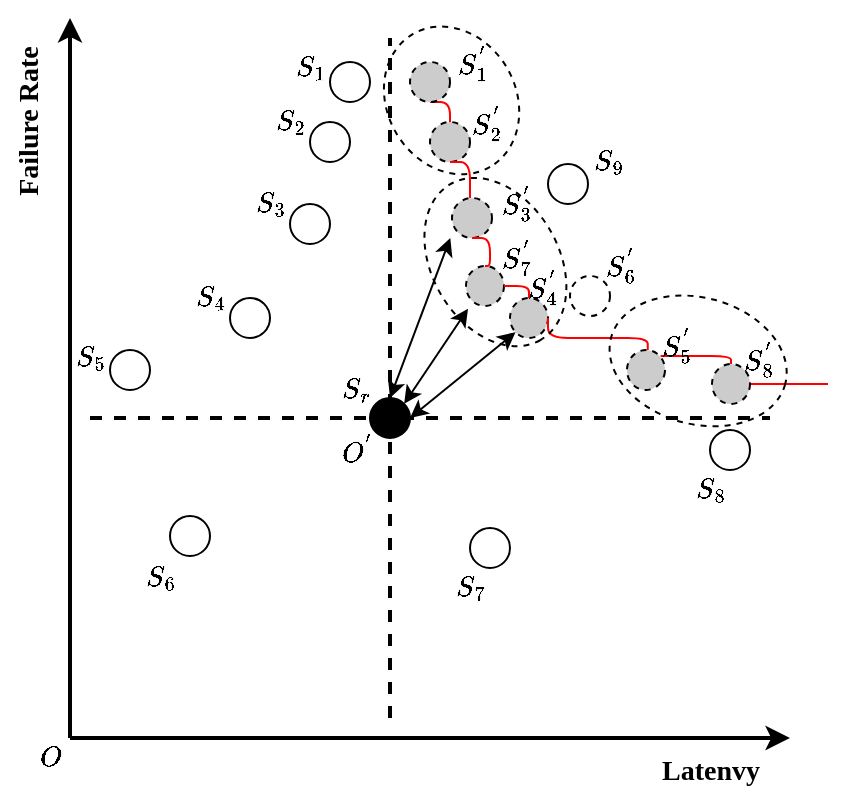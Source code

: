 <mxfile version="13.1.12" type="github">
  <diagram id="sd3B13jJpRDf2u8jtMgA" name="Page-1">
    <mxGraphModel dx="1314" dy="713" grid="1" gridSize="10" guides="1" tooltips="1" connect="1" arrows="1" fold="1" page="1" pageScale="1" pageWidth="827" pageHeight="1169" math="1" shadow="0">
      <root>
        <mxCell id="0" />
        <mxCell id="1" parent="0" />
        <mxCell id="WeZ2IR0lr3XahTYSVris-1" value="" style="endArrow=classic;html=1;strokeWidth=2;" parent="1" edge="1">
          <mxGeometry width="50" height="50" relative="1" as="geometry">
            <mxPoint x="240" y="480" as="sourcePoint" />
            <mxPoint x="600" y="480" as="targetPoint" />
          </mxGeometry>
        </mxCell>
        <mxCell id="WeZ2IR0lr3XahTYSVris-2" value="" style="endArrow=classic;html=1;strokeWidth=2;" parent="1" edge="1">
          <mxGeometry width="50" height="50" relative="1" as="geometry">
            <mxPoint x="240" y="480" as="sourcePoint" />
            <mxPoint x="240" y="120" as="targetPoint" />
          </mxGeometry>
        </mxCell>
        <mxCell id="WeZ2IR0lr3XahTYSVris-3" value="" style="ellipse;whiteSpace=wrap;html=1;aspect=fixed;fillColor=#000000;" parent="1" vertex="1">
          <mxGeometry x="390" y="310" width="20" height="20" as="geometry" />
        </mxCell>
        <mxCell id="WeZ2IR0lr3XahTYSVris-6" value="" style="ellipse;whiteSpace=wrap;html=1;aspect=fixed;fillColor=none;" parent="1" vertex="1">
          <mxGeometry x="290" y="369" width="20" height="20" as="geometry" />
        </mxCell>
        <mxCell id="WeZ2IR0lr3XahTYSVris-7" value="" style="endArrow=none;dashed=1;html=1;strokeWidth=2;rounded=1;" parent="1" edge="1">
          <mxGeometry width="50" height="50" relative="1" as="geometry">
            <mxPoint x="250" y="320" as="sourcePoint" />
            <mxPoint x="590" y="320" as="targetPoint" />
          </mxGeometry>
        </mxCell>
        <mxCell id="WeZ2IR0lr3XahTYSVris-8" value="" style="endArrow=none;dashed=1;html=1;strokeWidth=2;" parent="1" edge="1">
          <mxGeometry width="50" height="50" relative="1" as="geometry">
            <mxPoint x="400" y="470" as="sourcePoint" />
            <mxPoint x="400" y="130" as="targetPoint" />
          </mxGeometry>
        </mxCell>
        <mxCell id="WeZ2IR0lr3XahTYSVris-10" value="$$S_6$$" style="text;html=1;align=center;verticalAlign=middle;resizable=0;points=[];autosize=1;" parent="1" vertex="1">
          <mxGeometry x="255" y="390" width="60" height="20" as="geometry" />
        </mxCell>
        <mxCell id="2dAD3_NS9G8v4JM35WLH-1" value="" style="ellipse;whiteSpace=wrap;html=1;aspect=fixed;fillColor=none;" parent="1" vertex="1">
          <mxGeometry x="260" y="286" width="20" height="20" as="geometry" />
        </mxCell>
        <mxCell id="2dAD3_NS9G8v4JM35WLH-2" value="$$S_5$$" style="text;html=1;align=center;verticalAlign=middle;resizable=0;points=[];autosize=1;" parent="1" vertex="1">
          <mxGeometry x="220" y="280" width="60" height="20" as="geometry" />
        </mxCell>
        <mxCell id="2dAD3_NS9G8v4JM35WLH-4" value="" style="ellipse;whiteSpace=wrap;html=1;aspect=fixed;fillColor=none;" parent="1" vertex="1">
          <mxGeometry x="370" y="142" width="20" height="20" as="geometry" />
        </mxCell>
        <mxCell id="2dAD3_NS9G8v4JM35WLH-5" value="$$S_1$$" style="text;html=1;align=center;verticalAlign=middle;resizable=0;points=[];autosize=1;" parent="1" vertex="1">
          <mxGeometry x="330" y="135" width="60" height="20" as="geometry" />
        </mxCell>
        <mxCell id="2dAD3_NS9G8v4JM35WLH-6" value="" style="ellipse;whiteSpace=wrap;html=1;aspect=fixed;fillColor=none;" parent="1" vertex="1">
          <mxGeometry x="360" y="172" width="20" height="20" as="geometry" />
        </mxCell>
        <mxCell id="2dAD3_NS9G8v4JM35WLH-7" value="$$S_2$$" style="text;html=1;align=center;verticalAlign=middle;resizable=0;points=[];autosize=1;" parent="1" vertex="1">
          <mxGeometry x="320" y="162" width="60" height="20" as="geometry" />
        </mxCell>
        <mxCell id="2dAD3_NS9G8v4JM35WLH-8" value="" style="ellipse;whiteSpace=wrap;html=1;aspect=fixed;fillColor=none;" parent="1" vertex="1">
          <mxGeometry x="350" y="213" width="20" height="20" as="geometry" />
        </mxCell>
        <mxCell id="2dAD3_NS9G8v4JM35WLH-9" value="$$S_3$$" style="text;html=1;align=center;verticalAlign=middle;resizable=0;points=[];autosize=1;" parent="1" vertex="1">
          <mxGeometry x="310" y="203" width="60" height="20" as="geometry" />
        </mxCell>
        <mxCell id="2dAD3_NS9G8v4JM35WLH-10" value="" style="ellipse;whiteSpace=wrap;html=1;aspect=fixed;fillColor=none;" parent="1" vertex="1">
          <mxGeometry x="320" y="260" width="20" height="20" as="geometry" />
        </mxCell>
        <mxCell id="2dAD3_NS9G8v4JM35WLH-11" value="$$S_4$$" style="text;html=1;align=center;verticalAlign=middle;resizable=0;points=[];autosize=1;" parent="1" vertex="1">
          <mxGeometry x="280" y="250" width="60" height="20" as="geometry" />
        </mxCell>
        <mxCell id="2dAD3_NS9G8v4JM35WLH-12" value="$$O^{&#39;}$$" style="text;html=1;align=center;verticalAlign=middle;resizable=0;points=[];autosize=1;" parent="1" vertex="1">
          <mxGeometry x="348" y="326" width="70" height="20" as="geometry" />
        </mxCell>
        <mxCell id="2dAD3_NS9G8v4JM35WLH-13" value="$$O$$" style="text;html=1;align=center;verticalAlign=middle;resizable=0;points=[];autosize=1;" parent="1" vertex="1">
          <mxGeometry x="205" y="480" width="50" height="20" as="geometry" />
        </mxCell>
        <mxCell id="2dAD3_NS9G8v4JM35WLH-14" value="$$S_r$$" style="text;html=1;align=center;verticalAlign=middle;resizable=0;points=[];autosize=1;" parent="1" vertex="1">
          <mxGeometry x="353" y="296" width="60" height="20" as="geometry" />
        </mxCell>
        <mxCell id="2dAD3_NS9G8v4JM35WLH-37" style="edgeStyle=orthogonalEdgeStyle;rounded=1;orthogonalLoop=1;jettySize=auto;html=1;exitX=0.5;exitY=1;exitDx=0;exitDy=0;endArrow=none;endFill=0;fillColor=#fa6800;strokeColor=#FF0000;strokeWidth=1;" parent="1" source="2dAD3_NS9G8v4JM35WLH-15" edge="1">
          <mxGeometry relative="1" as="geometry">
            <mxPoint x="430" y="175" as="targetPoint" />
          </mxGeometry>
        </mxCell>
        <mxCell id="2dAD3_NS9G8v4JM35WLH-15" value="" style="ellipse;whiteSpace=wrap;html=1;aspect=fixed;fillColor=#CCCCCC;dashed=1;" parent="1" vertex="1">
          <mxGeometry x="410" y="142" width="20" height="20" as="geometry" />
        </mxCell>
        <mxCell id="2dAD3_NS9G8v4JM35WLH-16" value="$$S_{1}^{&#39;}$$" style="text;html=1;align=center;verticalAlign=middle;resizable=0;points=[];autosize=1;" parent="1" vertex="1">
          <mxGeometry x="396" y="132" width="90" height="20" as="geometry" />
        </mxCell>
        <mxCell id="2dAD3_NS9G8v4JM35WLH-17" value="" style="ellipse;whiteSpace=wrap;html=1;aspect=fixed;fillColor=#CCCCCC;dashed=1;" parent="1" vertex="1">
          <mxGeometry x="420" y="172" width="20" height="20" as="geometry" />
        </mxCell>
        <mxCell id="2dAD3_NS9G8v4JM35WLH-18" value="" style="ellipse;whiteSpace=wrap;html=1;aspect=fixed;fillColor=#CCCCCC;dashed=1;" parent="1" vertex="1">
          <mxGeometry x="431" y="210" width="20" height="20" as="geometry" />
        </mxCell>
        <mxCell id="2dAD3_NS9G8v4JM35WLH-19" value="" style="ellipse;whiteSpace=wrap;html=1;aspect=fixed;fillColor=#CCCCCC;dashed=1;" parent="1" vertex="1">
          <mxGeometry x="460" y="260" width="19" height="20" as="geometry" />
        </mxCell>
        <mxCell id="2dAD3_NS9G8v4JM35WLH-20" value="" style="ellipse;whiteSpace=wrap;html=1;aspect=fixed;fillColor=none;" parent="1" vertex="1">
          <mxGeometry x="440" y="375" width="20" height="20" as="geometry" />
        </mxCell>
        <mxCell id="2dAD3_NS9G8v4JM35WLH-21" value="$$S_7$$" style="text;html=1;align=center;verticalAlign=middle;resizable=0;points=[];autosize=1;" parent="1" vertex="1">
          <mxGeometry x="410" y="395" width="60" height="20" as="geometry" />
        </mxCell>
        <mxCell id="2dAD3_NS9G8v4JM35WLH-22" value="" style="ellipse;whiteSpace=wrap;html=1;aspect=fixed;fillColor=none;" parent="1" vertex="1">
          <mxGeometry x="560" y="326" width="20" height="20" as="geometry" />
        </mxCell>
        <mxCell id="2dAD3_NS9G8v4JM35WLH-23" value="$$S_8$$" style="text;html=1;align=center;verticalAlign=middle;resizable=0;points=[];autosize=1;" parent="1" vertex="1">
          <mxGeometry x="530" y="346" width="60" height="20" as="geometry" />
        </mxCell>
        <mxCell id="2dAD3_NS9G8v4JM35WLH-24" value="" style="ellipse;whiteSpace=wrap;html=1;aspect=fixed;fillColor=#CCCCCC;dashed=1;" parent="1" vertex="1">
          <mxGeometry x="438" y="244" width="19" height="20" as="geometry" />
        </mxCell>
        <mxCell id="2dAD3_NS9G8v4JM35WLH-45" style="edgeStyle=orthogonalEdgeStyle;rounded=1;orthogonalLoop=1;jettySize=auto;html=1;exitX=0.5;exitY=0;exitDx=0;exitDy=0;entryX=1;entryY=0;entryDx=0;entryDy=0;endArrow=none;endFill=0;strokeColor=#FF0000;strokeWidth=1;" parent="1" source="2dAD3_NS9G8v4JM35WLH-25" target="2dAD3_NS9G8v4JM35WLH-31" edge="1">
          <mxGeometry relative="1" as="geometry">
            <Array as="points">
              <mxPoint x="571" y="289" />
              <mxPoint x="535" y="289" />
            </Array>
          </mxGeometry>
        </mxCell>
        <mxCell id="2dAD3_NS9G8v4JM35WLH-47" style="edgeStyle=orthogonalEdgeStyle;rounded=1;orthogonalLoop=1;jettySize=auto;html=1;exitX=1;exitY=0.5;exitDx=0;exitDy=0;endArrow=none;endFill=0;strokeColor=#FF0000;strokeWidth=1;" parent="1" source="2dAD3_NS9G8v4JM35WLH-25" edge="1">
          <mxGeometry relative="1" as="geometry">
            <mxPoint x="619" y="303.345" as="targetPoint" />
          </mxGeometry>
        </mxCell>
        <mxCell id="2dAD3_NS9G8v4JM35WLH-25" value="" style="ellipse;whiteSpace=wrap;html=1;aspect=fixed;fillColor=#CCCCCC;dashed=1;" parent="1" vertex="1">
          <mxGeometry x="561" y="293" width="19" height="20" as="geometry" />
        </mxCell>
        <mxCell id="2dAD3_NS9G8v4JM35WLH-26" value="" style="ellipse;whiteSpace=wrap;html=1;aspect=fixed;fillColor=none;" parent="1" vertex="1">
          <mxGeometry x="479" y="193" width="20" height="20" as="geometry" />
        </mxCell>
        <mxCell id="2dAD3_NS9G8v4JM35WLH-30" value="" style="ellipse;whiteSpace=wrap;html=1;aspect=fixed;fillColor=none;dashed=1;" parent="1" vertex="1">
          <mxGeometry x="490" y="249" width="20" height="20" as="geometry" />
        </mxCell>
        <mxCell id="2dAD3_NS9G8v4JM35WLH-46" style="edgeStyle=orthogonalEdgeStyle;rounded=1;orthogonalLoop=1;jettySize=auto;html=1;exitX=0.5;exitY=0;exitDx=0;exitDy=0;entryX=1;entryY=0.5;entryDx=0;entryDy=0;endArrow=none;endFill=0;strokeColor=#FF0000;strokeWidth=1;" parent="1" source="2dAD3_NS9G8v4JM35WLH-31" target="2dAD3_NS9G8v4JM35WLH-19" edge="1">
          <mxGeometry relative="1" as="geometry">
            <Array as="points">
              <mxPoint x="529" y="280" />
              <mxPoint x="479" y="280" />
            </Array>
          </mxGeometry>
        </mxCell>
        <mxCell id="2dAD3_NS9G8v4JM35WLH-31" value="" style="ellipse;whiteSpace=wrap;html=1;aspect=fixed;fillColor=#CCCCCC;dashed=1;rotation=5;" parent="1" vertex="1">
          <mxGeometry x="518.5" y="286" width="19" height="20" as="geometry" />
        </mxCell>
        <mxCell id="2dAD3_NS9G8v4JM35WLH-32" value="$$S_{2}^{&#39;}$$" style="text;html=1;align=center;verticalAlign=middle;resizable=0;points=[];autosize=1;" parent="1" vertex="1">
          <mxGeometry x="402.5" y="162" width="90" height="20" as="geometry" />
        </mxCell>
        <mxCell id="2dAD3_NS9G8v4JM35WLH-34" value="$$S_9$$" style="text;html=1;align=center;verticalAlign=middle;resizable=0;points=[];autosize=1;" parent="1" vertex="1">
          <mxGeometry x="479" y="182" width="60" height="20" as="geometry" />
        </mxCell>
        <mxCell id="2dAD3_NS9G8v4JM35WLH-35" value="$$S_{3}^{&#39;}$$" style="text;html=1;align=center;verticalAlign=middle;resizable=0;points=[];autosize=1;" parent="1" vertex="1">
          <mxGeometry x="418" y="202" width="90" height="20" as="geometry" />
        </mxCell>
        <mxCell id="2dAD3_NS9G8v4JM35WLH-36" value="$$S_{7}^{&#39;}$$" style="text;html=1;align=center;verticalAlign=middle;resizable=0;points=[];autosize=1;" parent="1" vertex="1">
          <mxGeometry x="418" y="229" width="90" height="20" as="geometry" />
        </mxCell>
        <mxCell id="2dAD3_NS9G8v4JM35WLH-38" style="edgeStyle=orthogonalEdgeStyle;rounded=1;orthogonalLoop=1;jettySize=auto;html=1;exitX=0.5;exitY=1;exitDx=0;exitDy=0;endArrow=none;endFill=0;fillColor=#fa6800;strokeColor=#FF0000;strokeWidth=1;" parent="1" source="2dAD3_NS9G8v4JM35WLH-17" target="2dAD3_NS9G8v4JM35WLH-18" edge="1">
          <mxGeometry relative="1" as="geometry">
            <mxPoint x="440" y="162" as="sourcePoint" />
            <mxPoint x="460" y="220" as="targetPoint" />
            <Array as="points">
              <mxPoint x="440" y="192" />
            </Array>
          </mxGeometry>
        </mxCell>
        <mxCell id="2dAD3_NS9G8v4JM35WLH-40" style="edgeStyle=orthogonalEdgeStyle;rounded=1;orthogonalLoop=1;jettySize=auto;html=1;exitX=0.5;exitY=1;exitDx=0;exitDy=0;endArrow=none;endFill=0;fillColor=#fa6800;strokeColor=#FF0000;strokeWidth=1;entryX=0.5;entryY=0;entryDx=0;entryDy=0;" parent="1" source="2dAD3_NS9G8v4JM35WLH-18" target="2dAD3_NS9G8v4JM35WLH-24" edge="1">
          <mxGeometry relative="1" as="geometry">
            <mxPoint x="440" y="202" as="sourcePoint" />
            <mxPoint x="450" y="220.05" as="targetPoint" />
            <Array as="points">
              <mxPoint x="450" y="230" />
              <mxPoint x="450" y="244" />
            </Array>
          </mxGeometry>
        </mxCell>
        <mxCell id="2dAD3_NS9G8v4JM35WLH-42" style="edgeStyle=orthogonalEdgeStyle;rounded=1;orthogonalLoop=1;jettySize=auto;html=1;exitX=1;exitY=0.5;exitDx=0;exitDy=0;endArrow=none;endFill=0;fillColor=#fa6800;strokeColor=#FF0000;strokeWidth=1;entryX=0.5;entryY=0;entryDx=0;entryDy=0;" parent="1" source="2dAD3_NS9G8v4JM35WLH-24" target="2dAD3_NS9G8v4JM35WLH-19" edge="1">
          <mxGeometry relative="1" as="geometry">
            <mxPoint x="451" y="240" as="sourcePoint" />
            <mxPoint x="457.5" y="254" as="targetPoint" />
            <Array as="points">
              <mxPoint x="470" y="254" />
            </Array>
          </mxGeometry>
        </mxCell>
        <mxCell id="2dAD3_NS9G8v4JM35WLH-48" value="$$S_{4}^{&#39;}$$" style="text;html=1;align=center;verticalAlign=middle;resizable=0;points=[];autosize=1;" parent="1" vertex="1">
          <mxGeometry x="431" y="244" width="90" height="20" as="geometry" />
        </mxCell>
        <mxCell id="2dAD3_NS9G8v4JM35WLH-49" value="$$S_{6}^{&#39;}$$" style="text;html=1;align=center;verticalAlign=middle;resizable=0;points=[];autosize=1;" parent="1" vertex="1">
          <mxGeometry x="470" y="233" width="90" height="20" as="geometry" />
        </mxCell>
        <mxCell id="2dAD3_NS9G8v4JM35WLH-50" value="$$S_{5}^{&#39;}$$" style="text;html=1;align=center;verticalAlign=middle;resizable=0;points=[];autosize=1;" parent="1" vertex="1">
          <mxGeometry x="498" y="273" width="90" height="20" as="geometry" />
        </mxCell>
        <mxCell id="2dAD3_NS9G8v4JM35WLH-51" value="$$S_{8}^{&#39;}$$" style="text;html=1;align=center;verticalAlign=middle;resizable=0;points=[];autosize=1;" parent="1" vertex="1">
          <mxGeometry x="539" y="280" width="90" height="20" as="geometry" />
        </mxCell>
        <mxCell id="47I4z7Vj5-EAgSR8cVa--1" value="" style="endArrow=classic;startArrow=classic;html=1;strokeColor=#000000;strokeWidth=1;entryX=0.089;entryY=1.066;entryDx=0;entryDy=0;entryPerimeter=0;exitX=1;exitY=0;exitDx=0;exitDy=0;" parent="1" source="WeZ2IR0lr3XahTYSVris-3" target="2dAD3_NS9G8v4JM35WLH-48" edge="1">
          <mxGeometry width="50" height="50" relative="1" as="geometry">
            <mxPoint x="650" y="410" as="sourcePoint" />
            <mxPoint x="700" y="360" as="targetPoint" />
          </mxGeometry>
        </mxCell>
        <mxCell id="47I4z7Vj5-EAgSR8cVa--2" value="" style="endArrow=classic;startArrow=classic;html=1;strokeColor=#000000;strokeWidth=1;entryX=0;entryY=1;entryDx=0;entryDy=0;" parent="1" target="2dAD3_NS9G8v4JM35WLH-19" edge="1">
          <mxGeometry width="50" height="50" relative="1" as="geometry">
            <mxPoint x="410" y="320" as="sourcePoint" />
            <mxPoint x="449.01" y="275.32" as="targetPoint" />
          </mxGeometry>
        </mxCell>
        <mxCell id="47I4z7Vj5-EAgSR8cVa--3" value="" style="endArrow=classic;startArrow=classic;html=1;strokeColor=#000000;strokeWidth=1;entryX=0.135;entryY=0.049;entryDx=0;entryDy=0;entryPerimeter=0;exitX=0.5;exitY=0;exitDx=0;exitDy=0;" parent="1" source="WeZ2IR0lr3XahTYSVris-3" target="2dAD3_NS9G8v4JM35WLH-36" edge="1">
          <mxGeometry width="50" height="50" relative="1" as="geometry">
            <mxPoint x="400" y="287" as="sourcePoint" />
            <mxPoint x="472.814" y="287.104" as="targetPoint" />
          </mxGeometry>
        </mxCell>
        <mxCell id="47I4z7Vj5-EAgSR8cVa--4" value="" style="ellipse;whiteSpace=wrap;html=1;dashed=1;fillColor=none;rotation=60;" parent="1" vertex="1">
          <mxGeometry x="392.39" y="129.07" width="76.8" height="64.29" as="geometry" />
        </mxCell>
        <mxCell id="47I4z7Vj5-EAgSR8cVa--5" value="" style="ellipse;whiteSpace=wrap;html=1;dashed=1;fillColor=none;rotation=60;" parent="1" vertex="1">
          <mxGeometry x="407.7" y="210.36" width="90" height="63.36" as="geometry" />
        </mxCell>
        <mxCell id="47I4z7Vj5-EAgSR8cVa--6" value="" style="ellipse;whiteSpace=wrap;html=1;dashed=1;fillColor=none;rotation=15;" parent="1" vertex="1">
          <mxGeometry x="509.02" y="259.83" width="90.09" height="63.25" as="geometry" />
        </mxCell>
        <mxCell id="fc66fz1427tHeRWcSUxk-1" value="&lt;font face=&quot;Times New Roman&quot; style=&quot;font-size: 14px&quot;&gt;&lt;b&gt;Latenvy&lt;/b&gt;&lt;/font&gt;" style="text;html=1;align=center;verticalAlign=middle;resizable=0;points=[];autosize=1;" vertex="1" parent="1">
          <mxGeometry x="530" y="487" width="60" height="20" as="geometry" />
        </mxCell>
        <mxCell id="fc66fz1427tHeRWcSUxk-2" value="&lt;font face=&quot;Times New Roman&quot; style=&quot;font-size: 14px&quot;&gt;&lt;b&gt;Failure Rate&lt;/b&gt;&lt;/font&gt;" style="text;html=1;align=center;verticalAlign=middle;resizable=0;points=[];autosize=1;rotation=-90;" vertex="1" parent="1">
          <mxGeometry x="175" y="162" width="90" height="20" as="geometry" />
        </mxCell>
      </root>
    </mxGraphModel>
  </diagram>
</mxfile>
